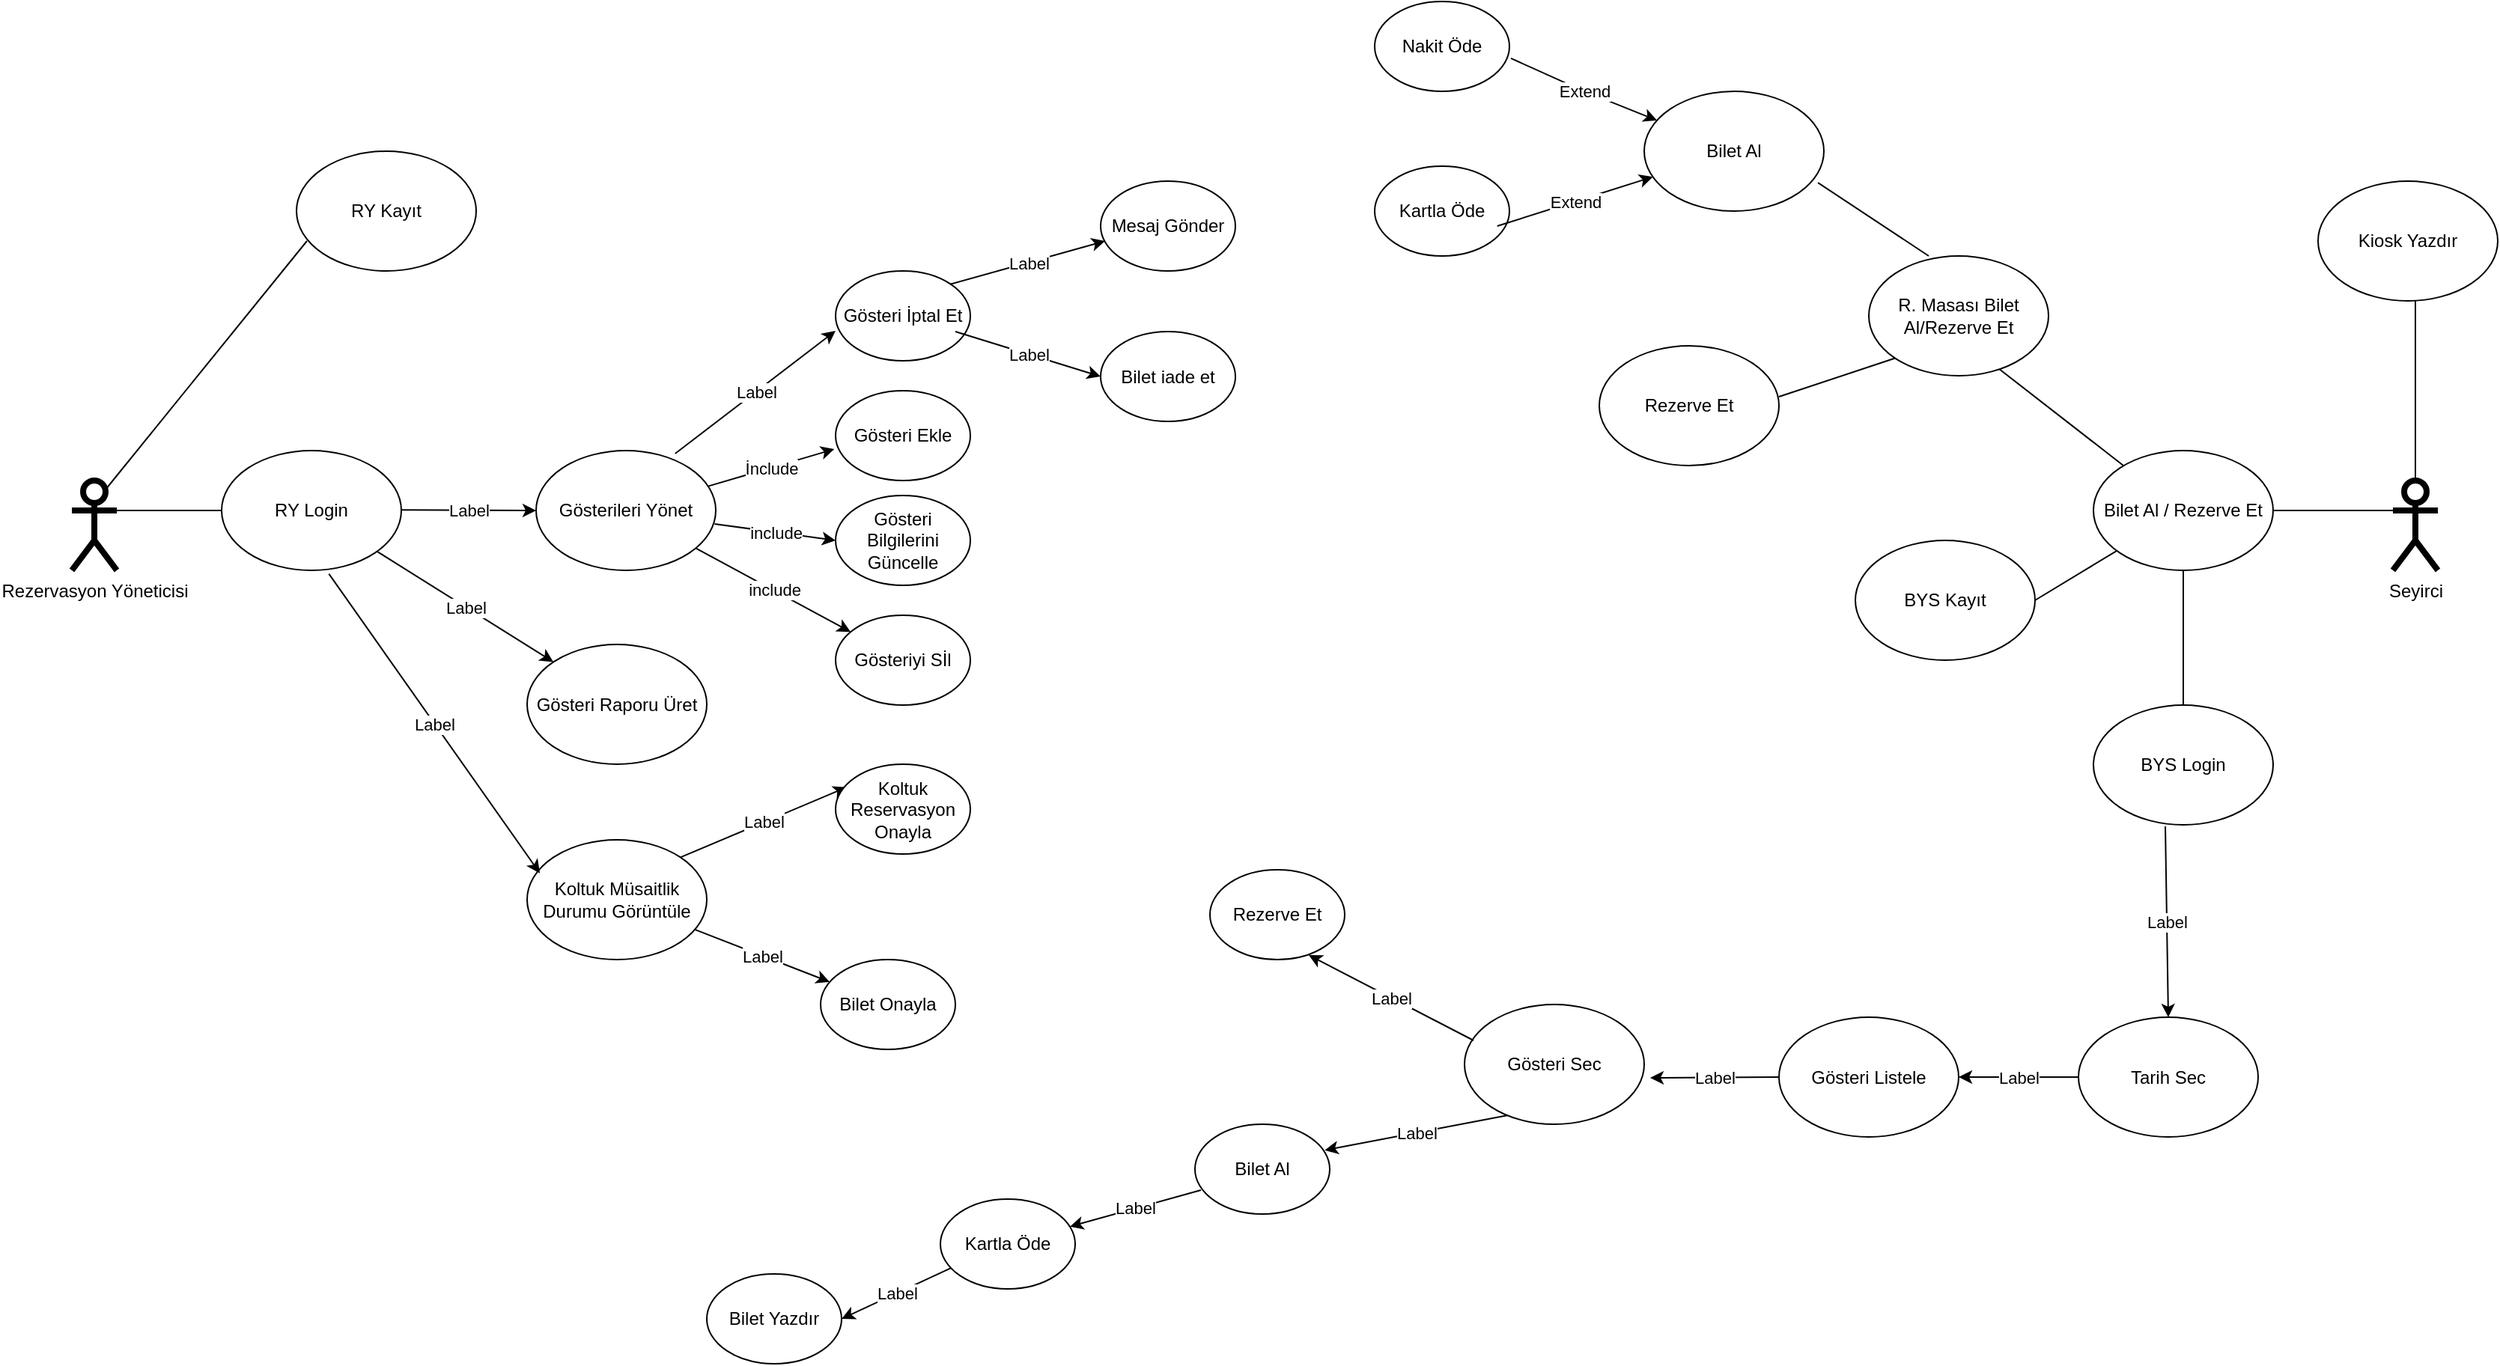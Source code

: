 <mxfile version="13.10.9" type="github">
  <diagram id="5KP6Ix1Ujum4DQlMS5nm" name="Page-1">
    <mxGraphModel dx="1422" dy="763" grid="1" gridSize="10" guides="1" tooltips="1" connect="1" arrows="1" fold="1" page="1" pageScale="1" pageWidth="827" pageHeight="1169" math="0" shadow="0">
      <root>
        <mxCell id="0" />
        <mxCell id="1" parent="0" />
        <mxCell id="PZJnfvKLTV9S15hEJAEC-1" value="&lt;div&gt;Rezervasyon Yöneticisi&lt;/div&gt;&lt;div&gt;&lt;br&gt;&lt;/div&gt;" style="shape=umlActor;verticalLabelPosition=bottom;verticalAlign=top;html=1;outlineConnect=0;strokeWidth=4;" parent="1" vertex="1">
          <mxGeometry x="50" y="380" width="30" height="60" as="geometry" />
        </mxCell>
        <mxCell id="PZJnfvKLTV9S15hEJAEC-5" value="RY Kayıt" style="ellipse;whiteSpace=wrap;html=1;" parent="1" vertex="1">
          <mxGeometry x="200" y="160" width="120" height="80" as="geometry" />
        </mxCell>
        <mxCell id="PZJnfvKLTV9S15hEJAEC-6" value="RY Login" style="ellipse;whiteSpace=wrap;html=1;" parent="1" vertex="1">
          <mxGeometry x="150" y="360" width="120" height="80" as="geometry" />
        </mxCell>
        <mxCell id="PZJnfvKLTV9S15hEJAEC-7" value="" style="endArrow=none;html=1;entryX=0.058;entryY=0.75;entryDx=0;entryDy=0;entryPerimeter=0;exitX=0.75;exitY=0.1;exitDx=0;exitDy=0;exitPerimeter=0;" parent="1" source="PZJnfvKLTV9S15hEJAEC-1" target="PZJnfvKLTV9S15hEJAEC-5" edge="1">
          <mxGeometry width="50" height="50" relative="1" as="geometry">
            <mxPoint x="90" y="380" as="sourcePoint" />
            <mxPoint x="140" y="330" as="targetPoint" />
          </mxGeometry>
        </mxCell>
        <mxCell id="PZJnfvKLTV9S15hEJAEC-10" value="Gösterileri Yönet" style="ellipse;whiteSpace=wrap;html=1;" parent="1" vertex="1">
          <mxGeometry x="360" y="360" width="120" height="80" as="geometry" />
        </mxCell>
        <mxCell id="PZJnfvKLTV9S15hEJAEC-12" value="Gösteri Ekle" style="ellipse;whiteSpace=wrap;html=1;" parent="1" vertex="1">
          <mxGeometry x="560" y="320" width="90" height="60" as="geometry" />
        </mxCell>
        <mxCell id="PZJnfvKLTV9S15hEJAEC-13" value="Gösteri Bilgilerini Güncelle" style="ellipse;whiteSpace=wrap;html=1;" parent="1" vertex="1">
          <mxGeometry x="560" y="390" width="90" height="60" as="geometry" />
        </mxCell>
        <mxCell id="PZJnfvKLTV9S15hEJAEC-14" value="Gösteriyi Sİl" style="ellipse;whiteSpace=wrap;html=1;" parent="1" vertex="1">
          <mxGeometry x="560" y="470" width="90" height="60" as="geometry" />
        </mxCell>
        <mxCell id="PZJnfvKLTV9S15hEJAEC-19" value="Gösteri Raporu Üret" style="ellipse;whiteSpace=wrap;html=1;" parent="1" vertex="1">
          <mxGeometry x="354" y="489.5" width="120" height="80" as="geometry" />
        </mxCell>
        <mxCell id="VGsMBg79oWYqIB5AP5ty-1" value="Koltuk Müsaitlik Durumu Görüntüle" style="ellipse;whiteSpace=wrap;html=1;" parent="1" vertex="1">
          <mxGeometry x="354" y="620" width="120" height="80" as="geometry" />
        </mxCell>
        <mxCell id="VGsMBg79oWYqIB5AP5ty-5" value="Bilet Onayla" style="ellipse;whiteSpace=wrap;html=1;" parent="1" vertex="1">
          <mxGeometry x="550" y="700" width="90" height="60" as="geometry" />
        </mxCell>
        <mxCell id="VGsMBg79oWYqIB5AP5ty-14" value="" style="endArrow=classic;html=1;" parent="1" source="PZJnfvKLTV9S15hEJAEC-10" target="PZJnfvKLTV9S15hEJAEC-14" edge="1">
          <mxGeometry relative="1" as="geometry">
            <mxPoint x="310" y="510" as="sourcePoint" />
            <mxPoint x="410" y="510" as="targetPoint" />
          </mxGeometry>
        </mxCell>
        <mxCell id="VGsMBg79oWYqIB5AP5ty-15" value="include" style="edgeLabel;resizable=0;html=1;align=center;verticalAlign=middle;" parent="VGsMBg79oWYqIB5AP5ty-14" connectable="0" vertex="1">
          <mxGeometry relative="1" as="geometry" />
        </mxCell>
        <mxCell id="VGsMBg79oWYqIB5AP5ty-16" value="" style="endArrow=classic;html=1;entryX=0;entryY=0.5;entryDx=0;entryDy=0;exitX=0.993;exitY=0.612;exitDx=0;exitDy=0;exitPerimeter=0;" parent="1" source="PZJnfvKLTV9S15hEJAEC-10" target="PZJnfvKLTV9S15hEJAEC-13" edge="1">
          <mxGeometry relative="1" as="geometry">
            <mxPoint x="310" y="420" as="sourcePoint" />
            <mxPoint x="410" y="420" as="targetPoint" />
          </mxGeometry>
        </mxCell>
        <mxCell id="VGsMBg79oWYqIB5AP5ty-17" value="include" style="edgeLabel;resizable=0;html=1;align=center;verticalAlign=middle;" parent="VGsMBg79oWYqIB5AP5ty-16" connectable="0" vertex="1">
          <mxGeometry relative="1" as="geometry" />
        </mxCell>
        <mxCell id="VGsMBg79oWYqIB5AP5ty-18" value="" style="endArrow=classic;html=1;entryX=-0.009;entryY=0.65;entryDx=0;entryDy=0;entryPerimeter=0;" parent="1" source="PZJnfvKLTV9S15hEJAEC-10" target="PZJnfvKLTV9S15hEJAEC-12" edge="1">
          <mxGeometry relative="1" as="geometry">
            <mxPoint x="320" y="370" as="sourcePoint" />
            <mxPoint x="420" y="370" as="targetPoint" />
          </mxGeometry>
        </mxCell>
        <mxCell id="VGsMBg79oWYqIB5AP5ty-19" value="İnclude" style="edgeLabel;resizable=0;html=1;align=center;verticalAlign=middle;" parent="VGsMBg79oWYqIB5AP5ty-18" connectable="0" vertex="1">
          <mxGeometry relative="1" as="geometry" />
        </mxCell>
        <mxCell id="VGsMBg79oWYqIB5AP5ty-22" value="" style="endArrow=classic;html=1;" parent="1" source="VGsMBg79oWYqIB5AP5ty-1" target="VGsMBg79oWYqIB5AP5ty-5" edge="1">
          <mxGeometry relative="1" as="geometry">
            <mxPoint x="484" y="670" as="sourcePoint" />
            <mxPoint x="584" y="670" as="targetPoint" />
          </mxGeometry>
        </mxCell>
        <mxCell id="VGsMBg79oWYqIB5AP5ty-23" value="Label" style="edgeLabel;resizable=0;html=1;align=center;verticalAlign=middle;" parent="VGsMBg79oWYqIB5AP5ty-22" connectable="0" vertex="1">
          <mxGeometry relative="1" as="geometry" />
        </mxCell>
        <mxCell id="VGsMBg79oWYqIB5AP5ty-29" value="Seyirci" style="shape=umlActor;verticalLabelPosition=bottom;verticalAlign=top;html=1;outlineConnect=0;strokeWidth=4;" parent="1" vertex="1">
          <mxGeometry x="1600" y="380" width="30" height="60" as="geometry" />
        </mxCell>
        <mxCell id="VGsMBg79oWYqIB5AP5ty-31" value="" style="endArrow=none;html=1;exitX=1;exitY=0.333;exitDx=0;exitDy=0;exitPerimeter=0;entryX=0;entryY=0.5;entryDx=0;entryDy=0;" parent="1" source="PZJnfvKLTV9S15hEJAEC-1" target="PZJnfvKLTV9S15hEJAEC-6" edge="1">
          <mxGeometry width="50" height="50" relative="1" as="geometry">
            <mxPoint x="100" y="445" as="sourcePoint" />
            <mxPoint x="150" y="395" as="targetPoint" />
          </mxGeometry>
        </mxCell>
        <mxCell id="VGsMBg79oWYqIB5AP5ty-33" value="" style="endArrow=classic;html=1;entryX=0.083;entryY=0.256;entryDx=0;entryDy=0;entryPerimeter=0;exitX=1;exitY=0;exitDx=0;exitDy=0;" parent="1" source="VGsMBg79oWYqIB5AP5ty-1" target="VGsMBg79oWYqIB5AP5ty-35" edge="1">
          <mxGeometry relative="1" as="geometry">
            <mxPoint x="320" y="560" as="sourcePoint" />
            <mxPoint x="420" y="560" as="targetPoint" />
          </mxGeometry>
        </mxCell>
        <mxCell id="VGsMBg79oWYqIB5AP5ty-34" value="Label" style="edgeLabel;resizable=0;html=1;align=center;verticalAlign=middle;" parent="VGsMBg79oWYqIB5AP5ty-33" connectable="0" vertex="1">
          <mxGeometry relative="1" as="geometry" />
        </mxCell>
        <mxCell id="VGsMBg79oWYqIB5AP5ty-35" value="Koltuk Reservasyon Onayla" style="ellipse;whiteSpace=wrap;html=1;" parent="1" vertex="1">
          <mxGeometry x="560" y="569.5" width="90" height="60" as="geometry" />
        </mxCell>
        <mxCell id="VGsMBg79oWYqIB5AP5ty-36" value="" style="endArrow=classic;html=1;entryX=0;entryY=0.5;entryDx=0;entryDy=0;" parent="1" target="PZJnfvKLTV9S15hEJAEC-10" edge="1">
          <mxGeometry relative="1" as="geometry">
            <mxPoint x="270" y="399.58" as="sourcePoint" />
            <mxPoint x="340" y="400" as="targetPoint" />
          </mxGeometry>
        </mxCell>
        <mxCell id="VGsMBg79oWYqIB5AP5ty-37" value="Label" style="edgeLabel;resizable=0;html=1;align=center;verticalAlign=middle;" parent="VGsMBg79oWYqIB5AP5ty-36" connectable="0" vertex="1">
          <mxGeometry relative="1" as="geometry" />
        </mxCell>
        <mxCell id="VGsMBg79oWYqIB5AP5ty-39" value="" style="endArrow=classic;html=1;entryX=0;entryY=0;entryDx=0;entryDy=0;" parent="1" source="PZJnfvKLTV9S15hEJAEC-6" target="PZJnfvKLTV9S15hEJAEC-19" edge="1">
          <mxGeometry relative="1" as="geometry">
            <mxPoint x="310" y="510" as="sourcePoint" />
            <mxPoint x="410" y="510" as="targetPoint" />
          </mxGeometry>
        </mxCell>
        <mxCell id="VGsMBg79oWYqIB5AP5ty-40" value="Label" style="edgeLabel;resizable=0;html=1;align=center;verticalAlign=middle;" parent="VGsMBg79oWYqIB5AP5ty-39" connectable="0" vertex="1">
          <mxGeometry relative="1" as="geometry" />
        </mxCell>
        <mxCell id="VGsMBg79oWYqIB5AP5ty-41" value="" style="endArrow=classic;html=1;exitX=0.597;exitY=1.029;exitDx=0;exitDy=0;exitPerimeter=0;entryX=0.071;entryY=0.279;entryDx=0;entryDy=0;entryPerimeter=0;" parent="1" source="PZJnfvKLTV9S15hEJAEC-6" target="VGsMBg79oWYqIB5AP5ty-1" edge="1">
          <mxGeometry relative="1" as="geometry">
            <mxPoint x="310" y="510" as="sourcePoint" />
            <mxPoint x="410" y="510" as="targetPoint" />
          </mxGeometry>
        </mxCell>
        <mxCell id="VGsMBg79oWYqIB5AP5ty-42" value="Label" style="edgeLabel;resizable=0;html=1;align=center;verticalAlign=middle;" parent="VGsMBg79oWYqIB5AP5ty-41" connectable="0" vertex="1">
          <mxGeometry relative="1" as="geometry" />
        </mxCell>
        <mxCell id="VGsMBg79oWYqIB5AP5ty-61" value="Gösteri Sec" style="ellipse;whiteSpace=wrap;html=1;" parent="1" vertex="1">
          <mxGeometry x="980" y="730" width="120" height="80" as="geometry" />
        </mxCell>
        <mxCell id="VGsMBg79oWYqIB5AP5ty-62" value="Rezerve Et" style="ellipse;whiteSpace=wrap;html=1;" parent="1" vertex="1">
          <mxGeometry x="810" y="640" width="90" height="60" as="geometry" />
        </mxCell>
        <mxCell id="VGsMBg79oWYqIB5AP5ty-63" value="Bilet Al" style="ellipse;whiteSpace=wrap;html=1;" parent="1" vertex="1">
          <mxGeometry x="800" y="810" width="90" height="60" as="geometry" />
        </mxCell>
        <mxCell id="VGsMBg79oWYqIB5AP5ty-66" value="Tarih Sec" style="ellipse;whiteSpace=wrap;html=1;" parent="1" vertex="1">
          <mxGeometry x="1390" y="738.5" width="120" height="80" as="geometry" />
        </mxCell>
        <mxCell id="VGsMBg79oWYqIB5AP5ty-67" value="Gösteri Listele" style="ellipse;whiteSpace=wrap;html=1;" parent="1" vertex="1">
          <mxGeometry x="1190" y="738.5" width="120" height="80" as="geometry" />
        </mxCell>
        <mxCell id="VGsMBg79oWYqIB5AP5ty-69" value="" style="endArrow=classic;html=1;exitX=0;exitY=0.5;exitDx=0;exitDy=0;entryX=1;entryY=0.5;entryDx=0;entryDy=0;" parent="1" source="VGsMBg79oWYqIB5AP5ty-66" target="VGsMBg79oWYqIB5AP5ty-67" edge="1">
          <mxGeometry relative="1" as="geometry">
            <mxPoint x="990" y="683.5" as="sourcePoint" />
            <mxPoint x="1090" y="683.5" as="targetPoint" />
          </mxGeometry>
        </mxCell>
        <mxCell id="VGsMBg79oWYqIB5AP5ty-70" value="Label" style="edgeLabel;resizable=0;html=1;align=center;verticalAlign=middle;" parent="VGsMBg79oWYqIB5AP5ty-69" connectable="0" vertex="1">
          <mxGeometry relative="1" as="geometry" />
        </mxCell>
        <mxCell id="VGsMBg79oWYqIB5AP5ty-71" value="" style="endArrow=classic;html=1;exitX=0;exitY=0.5;exitDx=0;exitDy=0;" parent="1" source="VGsMBg79oWYqIB5AP5ty-67" edge="1">
          <mxGeometry relative="1" as="geometry">
            <mxPoint x="990" y="683.5" as="sourcePoint" />
            <mxPoint x="1104" y="779" as="targetPoint" />
          </mxGeometry>
        </mxCell>
        <mxCell id="VGsMBg79oWYqIB5AP5ty-72" value="Label" style="edgeLabel;resizable=0;html=1;align=center;verticalAlign=middle;" parent="VGsMBg79oWYqIB5AP5ty-71" connectable="0" vertex="1">
          <mxGeometry relative="1" as="geometry" />
        </mxCell>
        <mxCell id="VGsMBg79oWYqIB5AP5ty-73" value="" style="endArrow=classic;html=1;exitX=0.05;exitY=0.3;exitDx=0;exitDy=0;exitPerimeter=0;entryX=0.733;entryY=0.95;entryDx=0;entryDy=0;entryPerimeter=0;" parent="1" source="VGsMBg79oWYqIB5AP5ty-61" target="VGsMBg79oWYqIB5AP5ty-62" edge="1">
          <mxGeometry relative="1" as="geometry">
            <mxPoint x="805.88" y="751.66" as="sourcePoint" />
            <mxPoint x="744.98" y="690" as="targetPoint" />
          </mxGeometry>
        </mxCell>
        <mxCell id="VGsMBg79oWYqIB5AP5ty-74" value="Label" style="edgeLabel;resizable=0;html=1;align=center;verticalAlign=middle;" parent="VGsMBg79oWYqIB5AP5ty-73" connectable="0" vertex="1">
          <mxGeometry relative="1" as="geometry" />
        </mxCell>
        <mxCell id="VGsMBg79oWYqIB5AP5ty-75" value="" style="endArrow=classic;html=1;exitX=0.242;exitY=0.925;exitDx=0;exitDy=0;exitPerimeter=0;entryX=0.963;entryY=0.289;entryDx=0;entryDy=0;entryPerimeter=0;" parent="1" source="VGsMBg79oWYqIB5AP5ty-61" target="VGsMBg79oWYqIB5AP5ty-63" edge="1">
          <mxGeometry relative="1" as="geometry">
            <mxPoint x="826.64" y="808.3" as="sourcePoint" />
            <mxPoint x="870" y="713.5" as="targetPoint" />
          </mxGeometry>
        </mxCell>
        <mxCell id="VGsMBg79oWYqIB5AP5ty-76" value="Label" style="edgeLabel;resizable=0;html=1;align=center;verticalAlign=middle;" parent="VGsMBg79oWYqIB5AP5ty-75" connectable="0" vertex="1">
          <mxGeometry relative="1" as="geometry" />
        </mxCell>
        <mxCell id="XU9Ksy9cB-Oi5Grs_kAj-3" value="Mesaj Gönder" style="ellipse;whiteSpace=wrap;html=1;" vertex="1" parent="1">
          <mxGeometry x="737" y="180" width="90" height="60" as="geometry" />
        </mxCell>
        <mxCell id="XU9Ksy9cB-Oi5Grs_kAj-4" value="Bilet iade et" style="ellipse;whiteSpace=wrap;html=1;" vertex="1" parent="1">
          <mxGeometry x="737" y="280.5" width="90" height="60" as="geometry" />
        </mxCell>
        <mxCell id="XU9Ksy9cB-Oi5Grs_kAj-7" value="Gösteri İptal Et" style="ellipse;whiteSpace=wrap;html=1;" vertex="1" parent="1">
          <mxGeometry x="560" y="240" width="90" height="60" as="geometry" />
        </mxCell>
        <mxCell id="XU9Ksy9cB-Oi5Grs_kAj-8" value="" style="endArrow=classic;html=1;exitX=0.774;exitY=0.025;exitDx=0;exitDy=0;exitPerimeter=0;" edge="1" parent="1" source="PZJnfvKLTV9S15hEJAEC-10">
          <mxGeometry relative="1" as="geometry">
            <mxPoint x="480" y="270.0" as="sourcePoint" />
            <mxPoint x="560" y="280" as="targetPoint" />
          </mxGeometry>
        </mxCell>
        <mxCell id="XU9Ksy9cB-Oi5Grs_kAj-9" value="Label" style="edgeLabel;resizable=0;html=1;align=center;verticalAlign=middle;" connectable="0" vertex="1" parent="XU9Ksy9cB-Oi5Grs_kAj-8">
          <mxGeometry relative="1" as="geometry" />
        </mxCell>
        <mxCell id="XU9Ksy9cB-Oi5Grs_kAj-10" value="" style="endArrow=classic;html=1;entryX=0;entryY=0.5;entryDx=0;entryDy=0;" edge="1" parent="1" target="XU9Ksy9cB-Oi5Grs_kAj-4">
          <mxGeometry relative="1" as="geometry">
            <mxPoint x="640" y="280.5" as="sourcePoint" />
            <mxPoint x="730.0" y="280.92" as="targetPoint" />
          </mxGeometry>
        </mxCell>
        <mxCell id="XU9Ksy9cB-Oi5Grs_kAj-11" value="Label" style="edgeLabel;resizable=0;html=1;align=center;verticalAlign=middle;" connectable="0" vertex="1" parent="XU9Ksy9cB-Oi5Grs_kAj-10">
          <mxGeometry relative="1" as="geometry" />
        </mxCell>
        <mxCell id="XU9Ksy9cB-Oi5Grs_kAj-12" value="" style="endArrow=classic;html=1;exitX=1;exitY=0;exitDx=0;exitDy=0;" edge="1" parent="1" source="XU9Ksy9cB-Oi5Grs_kAj-7">
          <mxGeometry relative="1" as="geometry">
            <mxPoint x="650" y="220.5" as="sourcePoint" />
            <mxPoint x="740" y="220" as="targetPoint" />
          </mxGeometry>
        </mxCell>
        <mxCell id="XU9Ksy9cB-Oi5Grs_kAj-13" value="Label" style="edgeLabel;resizable=0;html=1;align=center;verticalAlign=middle;" connectable="0" vertex="1" parent="XU9Ksy9cB-Oi5Grs_kAj-12">
          <mxGeometry relative="1" as="geometry" />
        </mxCell>
        <mxCell id="XU9Ksy9cB-Oi5Grs_kAj-18" value="" style="endArrow=none;html=1;" edge="1" parent="1">
          <mxGeometry width="50" height="50" relative="1" as="geometry">
            <mxPoint x="1510" y="400" as="sourcePoint" />
            <mxPoint x="1600" y="400" as="targetPoint" />
          </mxGeometry>
        </mxCell>
        <mxCell id="XU9Ksy9cB-Oi5Grs_kAj-19" value="Bilet Al / Rezerve Et" style="ellipse;whiteSpace=wrap;html=1;" vertex="1" parent="1">
          <mxGeometry x="1400" y="360" width="120" height="80" as="geometry" />
        </mxCell>
        <mxCell id="XU9Ksy9cB-Oi5Grs_kAj-20" value="" style="endArrow=none;html=1;" edge="1" parent="1">
          <mxGeometry width="50" height="50" relative="1" as="geometry">
            <mxPoint x="1330" y="300" as="sourcePoint" />
            <mxPoint x="1420" y="370" as="targetPoint" />
          </mxGeometry>
        </mxCell>
        <mxCell id="XU9Ksy9cB-Oi5Grs_kAj-21" value="" style="endArrow=none;html=1;exitX=0.967;exitY=0.763;exitDx=0;exitDy=0;exitPerimeter=0;" edge="1" parent="1" source="XU9Ksy9cB-Oi5Grs_kAj-27">
          <mxGeometry width="50" height="50" relative="1" as="geometry">
            <mxPoint x="1210" y="170" as="sourcePoint" />
            <mxPoint x="1290" y="230" as="targetPoint" />
          </mxGeometry>
        </mxCell>
        <mxCell id="XU9Ksy9cB-Oi5Grs_kAj-22" value="" style="endArrow=none;html=1;exitX=1;exitY=0.5;exitDx=0;exitDy=0;" edge="1" parent="1" source="XU9Ksy9cB-Oi5Grs_kAj-37" target="XU9Ksy9cB-Oi5Grs_kAj-19">
          <mxGeometry width="50" height="50" relative="1" as="geometry">
            <mxPoint x="1330" y="510" as="sourcePoint" />
            <mxPoint x="1430" y="480" as="targetPoint" />
          </mxGeometry>
        </mxCell>
        <mxCell id="XU9Ksy9cB-Oi5Grs_kAj-23" value="R. Masası Bilet Al/Rezerve Et" style="ellipse;whiteSpace=wrap;html=1;" vertex="1" parent="1">
          <mxGeometry x="1250" y="230" width="120" height="80" as="geometry" />
        </mxCell>
        <mxCell id="XU9Ksy9cB-Oi5Grs_kAj-25" value="" style="endArrow=none;html=1;entryX=0;entryY=1;entryDx=0;entryDy=0;exitX=1;exitY=0.425;exitDx=0;exitDy=0;exitPerimeter=0;" edge="1" parent="1" source="XU9Ksy9cB-Oi5Grs_kAj-26" target="XU9Ksy9cB-Oi5Grs_kAj-23">
          <mxGeometry width="50" height="50" relative="1" as="geometry">
            <mxPoint x="1170" y="350" as="sourcePoint" />
            <mxPoint x="1258" y="300" as="targetPoint" />
          </mxGeometry>
        </mxCell>
        <mxCell id="XU9Ksy9cB-Oi5Grs_kAj-26" value="Rezerve Et" style="ellipse;whiteSpace=wrap;html=1;" vertex="1" parent="1">
          <mxGeometry x="1070" y="290" width="120" height="80" as="geometry" />
        </mxCell>
        <mxCell id="XU9Ksy9cB-Oi5Grs_kAj-27" value="Bilet Al" style="ellipse;whiteSpace=wrap;html=1;" vertex="1" parent="1">
          <mxGeometry x="1100" y="120" width="120" height="80" as="geometry" />
        </mxCell>
        <mxCell id="XU9Ksy9cB-Oi5Grs_kAj-33" value="Nakit Öde" style="ellipse;whiteSpace=wrap;html=1;" vertex="1" parent="1">
          <mxGeometry x="920" y="60" width="90" height="60" as="geometry" />
        </mxCell>
        <mxCell id="XU9Ksy9cB-Oi5Grs_kAj-34" value="Kartla Öde" style="ellipse;whiteSpace=wrap;html=1;" vertex="1" parent="1">
          <mxGeometry x="920" y="170" width="90" height="60" as="geometry" />
        </mxCell>
        <mxCell id="XU9Ksy9cB-Oi5Grs_kAj-37" value="BYS Kayıt" style="ellipse;whiteSpace=wrap;html=1;" vertex="1" parent="1">
          <mxGeometry x="1241" y="420" width="120" height="80" as="geometry" />
        </mxCell>
        <mxCell id="XU9Ksy9cB-Oi5Grs_kAj-38" value="BYS Login" style="ellipse;whiteSpace=wrap;html=1;" vertex="1" parent="1">
          <mxGeometry x="1400" y="530" width="120" height="80" as="geometry" />
        </mxCell>
        <mxCell id="XU9Ksy9cB-Oi5Grs_kAj-39" value="" style="endArrow=none;html=1;entryX=0.5;entryY=1;entryDx=0;entryDy=0;" edge="1" parent="1" source="XU9Ksy9cB-Oi5Grs_kAj-38" target="XU9Ksy9cB-Oi5Grs_kAj-19">
          <mxGeometry width="50" height="50" relative="1" as="geometry">
            <mxPoint x="1360" y="500" as="sourcePoint" />
            <mxPoint x="1469.04" y="476" as="targetPoint" />
          </mxGeometry>
        </mxCell>
        <mxCell id="XU9Ksy9cB-Oi5Grs_kAj-40" value="" style="endArrow=classic;html=1;exitX=0.4;exitY=1.013;exitDx=0;exitDy=0;exitPerimeter=0;entryX=0.5;entryY=0;entryDx=0;entryDy=0;" edge="1" parent="1" source="XU9Ksy9cB-Oi5Grs_kAj-38" target="VGsMBg79oWYqIB5AP5ty-66">
          <mxGeometry relative="1" as="geometry">
            <mxPoint x="1000" y="630" as="sourcePoint" />
            <mxPoint x="1100" y="630" as="targetPoint" />
          </mxGeometry>
        </mxCell>
        <mxCell id="XU9Ksy9cB-Oi5Grs_kAj-41" value="Label" style="edgeLabel;resizable=0;html=1;align=center;verticalAlign=middle;" connectable="0" vertex="1" parent="XU9Ksy9cB-Oi5Grs_kAj-40">
          <mxGeometry relative="1" as="geometry" />
        </mxCell>
        <mxCell id="XU9Ksy9cB-Oi5Grs_kAj-46" value="" style="endArrow=classic;html=1;exitX=1.011;exitY=0.633;exitDx=0;exitDy=0;exitPerimeter=0;" edge="1" parent="1" source="XU9Ksy9cB-Oi5Grs_kAj-33" target="XU9Ksy9cB-Oi5Grs_kAj-27">
          <mxGeometry relative="1" as="geometry">
            <mxPoint x="1000" y="360" as="sourcePoint" />
            <mxPoint x="1100" y="360" as="targetPoint" />
            <Array as="points">
              <mxPoint x="1060" y="120" />
            </Array>
          </mxGeometry>
        </mxCell>
        <mxCell id="XU9Ksy9cB-Oi5Grs_kAj-47" value="Extend" style="edgeLabel;resizable=0;html=1;align=center;verticalAlign=middle;" connectable="0" vertex="1" parent="XU9Ksy9cB-Oi5Grs_kAj-46">
          <mxGeometry relative="1" as="geometry" />
        </mxCell>
        <mxCell id="XU9Ksy9cB-Oi5Grs_kAj-48" value="" style="endArrow=classic;html=1;exitX=1.011;exitY=0.633;exitDx=0;exitDy=0;exitPerimeter=0;" edge="1" parent="1" target="XU9Ksy9cB-Oi5Grs_kAj-27">
          <mxGeometry relative="1" as="geometry">
            <mxPoint x="1001.89" y="210" as="sourcePoint" />
            <mxPoint x="1100.001" y="250.841" as="targetPoint" />
          </mxGeometry>
        </mxCell>
        <mxCell id="XU9Ksy9cB-Oi5Grs_kAj-49" value="Extend" style="edgeLabel;resizable=0;html=1;align=center;verticalAlign=middle;" connectable="0" vertex="1" parent="XU9Ksy9cB-Oi5Grs_kAj-48">
          <mxGeometry relative="1" as="geometry" />
        </mxCell>
        <mxCell id="XU9Ksy9cB-Oi5Grs_kAj-50" value="Kartla Öde" style="ellipse;whiteSpace=wrap;html=1;" vertex="1" parent="1">
          <mxGeometry x="630" y="860" width="90" height="60" as="geometry" />
        </mxCell>
        <mxCell id="XU9Ksy9cB-Oi5Grs_kAj-51" value="" style="endArrow=classic;html=1;exitX=0.044;exitY=0.733;exitDx=0;exitDy=0;exitPerimeter=0;" edge="1" parent="1" source="VGsMBg79oWYqIB5AP5ty-63" target="XU9Ksy9cB-Oi5Grs_kAj-50">
          <mxGeometry relative="1" as="geometry">
            <mxPoint x="1000" y="620" as="sourcePoint" />
            <mxPoint x="1100" y="620" as="targetPoint" />
          </mxGeometry>
        </mxCell>
        <mxCell id="XU9Ksy9cB-Oi5Grs_kAj-52" value="Label" style="edgeLabel;resizable=0;html=1;align=center;verticalAlign=middle;" connectable="0" vertex="1" parent="XU9Ksy9cB-Oi5Grs_kAj-51">
          <mxGeometry relative="1" as="geometry" />
        </mxCell>
        <mxCell id="XU9Ksy9cB-Oi5Grs_kAj-53" value="Bilet Yazdır" style="ellipse;whiteSpace=wrap;html=1;" vertex="1" parent="1">
          <mxGeometry x="474" y="910" width="90" height="60" as="geometry" />
        </mxCell>
        <mxCell id="XU9Ksy9cB-Oi5Grs_kAj-54" value="" style="endArrow=classic;html=1;exitX=0.078;exitY=0.767;exitDx=0;exitDy=0;exitPerimeter=0;entryX=1;entryY=0.5;entryDx=0;entryDy=0;" edge="1" parent="1" source="XU9Ksy9cB-Oi5Grs_kAj-50" target="XU9Ksy9cB-Oi5Grs_kAj-53">
          <mxGeometry relative="1" as="geometry">
            <mxPoint x="790" y="710" as="sourcePoint" />
            <mxPoint x="890" y="710" as="targetPoint" />
          </mxGeometry>
        </mxCell>
        <mxCell id="XU9Ksy9cB-Oi5Grs_kAj-55" value="Label" style="edgeLabel;resizable=0;html=1;align=center;verticalAlign=middle;" connectable="0" vertex="1" parent="XU9Ksy9cB-Oi5Grs_kAj-54">
          <mxGeometry relative="1" as="geometry" />
        </mxCell>
        <mxCell id="XU9Ksy9cB-Oi5Grs_kAj-57" value="" style="endArrow=none;html=1;exitX=0.5;exitY=0;exitDx=0;exitDy=0;exitPerimeter=0;" edge="1" parent="1" source="VGsMBg79oWYqIB5AP5ty-29">
          <mxGeometry width="50" height="50" relative="1" as="geometry">
            <mxPoint x="1100" y="410" as="sourcePoint" />
            <mxPoint x="1615" y="260" as="targetPoint" />
          </mxGeometry>
        </mxCell>
        <mxCell id="XU9Ksy9cB-Oi5Grs_kAj-58" value="Kiosk Yazdır" style="ellipse;whiteSpace=wrap;html=1;" vertex="1" parent="1">
          <mxGeometry x="1550" y="180" width="120" height="80" as="geometry" />
        </mxCell>
      </root>
    </mxGraphModel>
  </diagram>
</mxfile>
